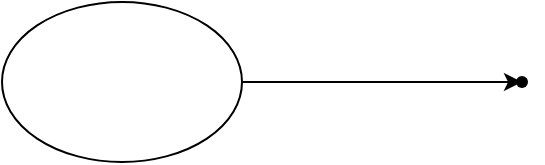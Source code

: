 <mxfile version="23.1.4" type="github">
  <diagram name="Page-1" id="R3aml3O4Dls4apym4EOA">
    <mxGraphModel dx="1382" dy="799" grid="1" gridSize="10" guides="1" tooltips="1" connect="1" arrows="1" fold="1" page="1" pageScale="1" pageWidth="850" pageHeight="1100" math="0" shadow="0">
      <root>
        <mxCell id="0" />
        <mxCell id="1" parent="0" />
        <mxCell id="cb4dcpJ6cjyGk0dDfuys-3" value="" style="edgeStyle=orthogonalEdgeStyle;rounded=0;orthogonalLoop=1;jettySize=auto;html=1;" edge="1" parent="1" source="cb4dcpJ6cjyGk0dDfuys-1" target="cb4dcpJ6cjyGk0dDfuys-2">
          <mxGeometry relative="1" as="geometry" />
        </mxCell>
        <mxCell id="cb4dcpJ6cjyGk0dDfuys-1" value="" style="ellipse;whiteSpace=wrap;html=1;" vertex="1" parent="1">
          <mxGeometry x="110" y="260" width="120" height="80" as="geometry" />
        </mxCell>
        <mxCell id="cb4dcpJ6cjyGk0dDfuys-2" value="" style="shape=waypoint;sketch=0;size=6;pointerEvents=1;points=[];fillColor=default;resizable=0;rotatable=0;perimeter=centerPerimeter;snapToPoint=1;" vertex="1" parent="1">
          <mxGeometry x="360" y="290" width="20" height="20" as="geometry" />
        </mxCell>
      </root>
    </mxGraphModel>
  </diagram>
</mxfile>

